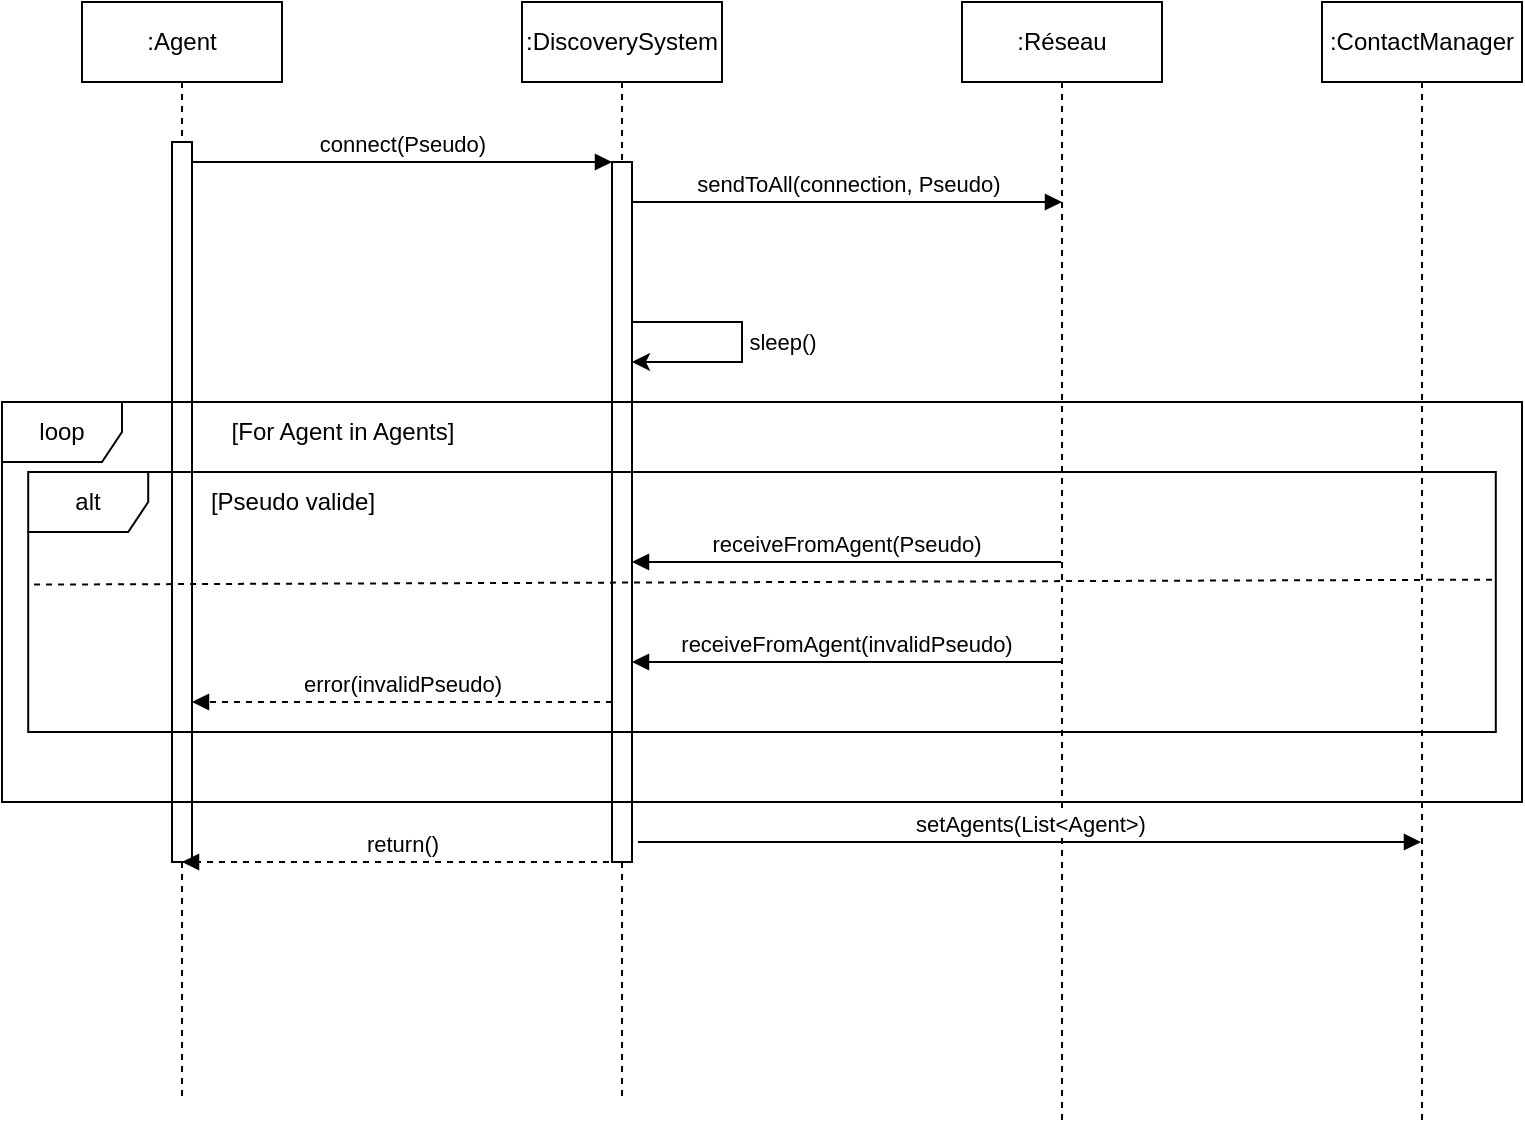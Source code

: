 <mxfile version="22.0.8" type="github">
  <diagram name="Page-1" id="2YBvvXClWsGukQMizWep">
    <mxGraphModel dx="1434" dy="737" grid="1" gridSize="10" guides="1" tooltips="1" connect="1" arrows="1" fold="1" page="1" pageScale="1" pageWidth="850" pageHeight="1100" math="0" shadow="0">
      <root>
        <mxCell id="0" />
        <mxCell id="1" parent="0" />
        <mxCell id="cc4XYzGoG_5n-Fmv61_O-27" value="" style="html=1;points=[];perimeter=orthogonalPerimeter;outlineConnect=0;targetShapes=umlLifeline;portConstraint=eastwest;newEdgeStyle={&quot;edgeStyle&quot;:&quot;elbowEdgeStyle&quot;,&quot;elbow&quot;:&quot;vertical&quot;,&quot;curved&quot;:0,&quot;rounded&quot;:0};" parent="1" vertex="1">
          <mxGeometry x="305" y="180" width="10" height="60" as="geometry" />
        </mxCell>
        <mxCell id="aM9ryv3xv72pqoxQDRHE-1" value=":Agent" style="shape=umlLifeline;perimeter=lifelinePerimeter;whiteSpace=wrap;html=1;container=0;dropTarget=0;collapsible=0;recursiveResize=0;outlineConnect=0;portConstraint=eastwest;newEdgeStyle={&quot;edgeStyle&quot;:&quot;elbowEdgeStyle&quot;,&quot;elbow&quot;:&quot;vertical&quot;,&quot;curved&quot;:0,&quot;rounded&quot;:0};" parent="1" vertex="1">
          <mxGeometry x="40" y="40" width="100" height="550" as="geometry" />
        </mxCell>
        <mxCell id="aM9ryv3xv72pqoxQDRHE-2" value="" style="html=1;points=[];perimeter=orthogonalPerimeter;outlineConnect=0;targetShapes=umlLifeline;portConstraint=eastwest;newEdgeStyle={&quot;edgeStyle&quot;:&quot;elbowEdgeStyle&quot;,&quot;elbow&quot;:&quot;vertical&quot;,&quot;curved&quot;:0,&quot;rounded&quot;:0};" parent="aM9ryv3xv72pqoxQDRHE-1" vertex="1">
          <mxGeometry x="45" y="70" width="10" height="360" as="geometry" />
        </mxCell>
        <mxCell id="aM9ryv3xv72pqoxQDRHE-5" value=":DiscoverySystem" style="shape=umlLifeline;perimeter=lifelinePerimeter;whiteSpace=wrap;html=1;container=0;dropTarget=0;collapsible=0;recursiveResize=0;outlineConnect=0;portConstraint=eastwest;newEdgeStyle={&quot;edgeStyle&quot;:&quot;elbowEdgeStyle&quot;,&quot;elbow&quot;:&quot;vertical&quot;,&quot;curved&quot;:0,&quot;rounded&quot;:0};" parent="1" vertex="1">
          <mxGeometry x="260" y="40" width="100" height="550" as="geometry" />
        </mxCell>
        <mxCell id="aM9ryv3xv72pqoxQDRHE-6" value="" style="html=1;points=[];perimeter=orthogonalPerimeter;outlineConnect=0;targetShapes=umlLifeline;portConstraint=eastwest;newEdgeStyle={&quot;edgeStyle&quot;:&quot;elbowEdgeStyle&quot;,&quot;elbow&quot;:&quot;vertical&quot;,&quot;curved&quot;:0,&quot;rounded&quot;:0};" parent="aM9ryv3xv72pqoxQDRHE-5" vertex="1">
          <mxGeometry x="45" y="80" width="10" height="350" as="geometry" />
        </mxCell>
        <mxCell id="aM9ryv3xv72pqoxQDRHE-7" value="connect(Pseudo)" style="html=1;verticalAlign=bottom;endArrow=block;edgeStyle=elbowEdgeStyle;elbow=vertical;curved=0;rounded=0;" parent="1" source="aM9ryv3xv72pqoxQDRHE-2" target="aM9ryv3xv72pqoxQDRHE-6" edge="1">
          <mxGeometry relative="1" as="geometry">
            <mxPoint x="195" y="130" as="sourcePoint" />
            <Array as="points">
              <mxPoint x="180" y="120" />
            </Array>
          </mxGeometry>
        </mxCell>
        <mxCell id="cc4XYzGoG_5n-Fmv61_O-1" value=":Réseau" style="shape=umlLifeline;perimeter=lifelinePerimeter;whiteSpace=wrap;html=1;container=0;dropTarget=0;collapsible=0;recursiveResize=0;outlineConnect=0;portConstraint=eastwest;newEdgeStyle={&quot;edgeStyle&quot;:&quot;elbowEdgeStyle&quot;,&quot;elbow&quot;:&quot;vertical&quot;,&quot;curved&quot;:0,&quot;rounded&quot;:0};" parent="1" vertex="1">
          <mxGeometry x="480" y="40" width="100" height="560" as="geometry" />
        </mxCell>
        <mxCell id="cc4XYzGoG_5n-Fmv61_O-3" value="sendToAll(connection, Pseudo)" style="html=1;verticalAlign=bottom;endArrow=block;edgeStyle=elbowEdgeStyle;elbow=vertical;curved=0;rounded=0;" parent="1" edge="1">
          <mxGeometry relative="1" as="geometry">
            <mxPoint x="315" y="140" as="sourcePoint" />
            <Array as="points">
              <mxPoint x="405" y="140" />
            </Array>
            <mxPoint x="530" y="140" as="targetPoint" />
          </mxGeometry>
        </mxCell>
        <mxCell id="cc4XYzGoG_5n-Fmv61_O-26" value="" style="endArrow=classic;html=1;rounded=0;elbow=vertical;" parent="1" source="cc4XYzGoG_5n-Fmv61_O-27" target="cc4XYzGoG_5n-Fmv61_O-27" edge="1">
          <mxGeometry width="50" height="50" relative="1" as="geometry">
            <mxPoint x="309.837" y="210" as="sourcePoint" />
            <mxPoint x="430.17" y="210" as="targetPoint" />
            <Array as="points">
              <mxPoint x="370" y="210" />
            </Array>
          </mxGeometry>
        </mxCell>
        <mxCell id="cc4XYzGoG_5n-Fmv61_O-30" value="sleep()" style="edgeLabel;html=1;align=center;verticalAlign=middle;resizable=0;points=[];" parent="cc4XYzGoG_5n-Fmv61_O-26" vertex="1" connectable="0">
          <mxGeometry x="0.2" relative="1" as="geometry">
            <mxPoint x="23" y="-10" as="offset" />
          </mxGeometry>
        </mxCell>
        <mxCell id="cc4XYzGoG_5n-Fmv61_O-31" value="" style="group" parent="1" vertex="1" connectable="0">
          <mxGeometry y="240" width="760" height="210" as="geometry" />
        </mxCell>
        <mxCell id="cc4XYzGoG_5n-Fmv61_O-7" value="loop" style="shape=umlFrame;whiteSpace=wrap;html=1;pointerEvents=0;movable=1;resizable=1;rotatable=1;deletable=1;editable=1;locked=0;connectable=1;" parent="cc4XYzGoG_5n-Fmv61_O-31" vertex="1">
          <mxGeometry width="760.0" height="200" as="geometry" />
        </mxCell>
        <mxCell id="cc4XYzGoG_5n-Fmv61_O-8" value="[For Agent in Agents]" style="text;html=1;align=center;verticalAlign=middle;resizable=1;points=[];autosize=1;strokeColor=none;fillColor=none;movable=1;rotatable=1;deletable=1;editable=1;locked=0;connectable=1;" parent="cc4XYzGoG_5n-Fmv61_O-31" vertex="1">
          <mxGeometry x="78.621" width="183.448" height="30" as="geometry" />
        </mxCell>
        <mxCell id="cc4XYzGoG_5n-Fmv61_O-16" value="" style="group" parent="cc4XYzGoG_5n-Fmv61_O-31" vertex="1" connectable="0">
          <mxGeometry width="760.0" height="210" as="geometry" />
        </mxCell>
        <mxCell id="cc4XYzGoG_5n-Fmv61_O-19" value="" style="line;strokeWidth=1;fillColor=none;align=left;verticalAlign=middle;spacingTop=-1;spacingLeft=3;spacingRight=3;rotatable=0;labelPosition=right;points=[];portConstraint=eastwest;strokeColor=inherit;" parent="cc4XYzGoG_5n-Fmv61_O-16" vertex="1">
          <mxGeometry x="117.931" y="96" width="131.034" height="8" as="geometry" />
        </mxCell>
        <mxCell id="cc4XYzGoG_5n-Fmv61_O-9" value="alt" style="shape=umlFrame;whiteSpace=wrap;html=1;pointerEvents=0;" parent="cc4XYzGoG_5n-Fmv61_O-16" vertex="1">
          <mxGeometry x="13.103" y="35" width="733.793" height="130" as="geometry" />
        </mxCell>
        <mxCell id="cc4XYzGoG_5n-Fmv61_O-22" value="" style="endArrow=none;html=1;rounded=0;exitX=0.004;exitY=0.433;exitDx=0;exitDy=0;exitPerimeter=0;entryX=0.998;entryY=0.414;entryDx=0;entryDy=0;entryPerimeter=0;dashed=1;strokeWidth=1;" parent="cc4XYzGoG_5n-Fmv61_O-16" source="cc4XYzGoG_5n-Fmv61_O-9" target="cc4XYzGoG_5n-Fmv61_O-9" edge="1">
          <mxGeometry width="50" height="50" relative="1" as="geometry">
            <mxPoint x="196.552" y="285" as="sourcePoint" />
            <mxPoint x="262.069" y="235" as="targetPoint" />
          </mxGeometry>
        </mxCell>
        <mxCell id="cc4XYzGoG_5n-Fmv61_O-33" value="[Pseudo valide]" style="text;html=1;align=center;verticalAlign=middle;resizable=0;points=[];autosize=1;strokeColor=none;fillColor=none;" parent="cc4XYzGoG_5n-Fmv61_O-16" vertex="1">
          <mxGeometry x="89.999" y="35" width="110" height="30" as="geometry" />
        </mxCell>
        <mxCell id="cc4XYzGoG_5n-Fmv61_O-34" value="receiveFromAgent(invalidPseudo)" style="html=1;verticalAlign=bottom;endArrow=block;edgeStyle=elbowEdgeStyle;elbow=vertical;curved=0;rounded=0;" parent="1" source="cc4XYzGoG_5n-Fmv61_O-1" target="aM9ryv3xv72pqoxQDRHE-6" edge="1">
          <mxGeometry relative="1" as="geometry">
            <mxPoint x="704.5" y="370.0" as="sourcePoint" />
            <Array as="points">
              <mxPoint x="420" y="370" />
            </Array>
            <mxPoint x="400" y="370.0" as="targetPoint" />
          </mxGeometry>
        </mxCell>
        <mxCell id="cc4XYzGoG_5n-Fmv61_O-39" value="return()" style="html=1;verticalAlign=bottom;endArrow=block;edgeStyle=elbowEdgeStyle;elbow=vertical;curved=0;rounded=0;dashed=1;" parent="1" source="aM9ryv3xv72pqoxQDRHE-5" target="aM9ryv3xv72pqoxQDRHE-1" edge="1">
          <mxGeometry relative="1" as="geometry">
            <mxPoint x="380" y="470" as="sourcePoint" />
            <Array as="points">
              <mxPoint x="240" y="470" />
            </Array>
            <mxPoint x="95.167" y="460.0" as="targetPoint" />
          </mxGeometry>
        </mxCell>
        <mxCell id="cc4XYzGoG_5n-Fmv61_O-24" value="receiveFromAgent(Pseudo)" style="html=1;verticalAlign=bottom;endArrow=block;edgeStyle=elbowEdgeStyle;elbow=vertical;curved=0;rounded=0;" parent="1" source="cc4XYzGoG_5n-Fmv61_O-1" target="aM9ryv3xv72pqoxQDRHE-6" edge="1">
          <mxGeometry relative="1" as="geometry">
            <mxPoint x="684.897" y="300.0" as="sourcePoint" />
            <Array as="points">
              <mxPoint x="561.789" y="300" />
            </Array>
            <mxPoint x="306.897" y="300.0" as="targetPoint" />
          </mxGeometry>
        </mxCell>
        <mxCell id="cc4XYzGoG_5n-Fmv61_O-40" value="error(invalidPseudo)" style="html=1;verticalAlign=bottom;endArrow=block;edgeStyle=elbowEdgeStyle;elbow=vertical;curved=0;rounded=0;dashed=1;" parent="1" source="aM9ryv3xv72pqoxQDRHE-6" target="aM9ryv3xv72pqoxQDRHE-2" edge="1">
          <mxGeometry relative="1" as="geometry">
            <mxPoint x="390" y="390" as="sourcePoint" />
            <Array as="points">
              <mxPoint x="240" y="390" />
            </Array>
            <mxPoint x="90" y="390" as="targetPoint" />
          </mxGeometry>
        </mxCell>
        <mxCell id="gZrCHBYVLg_YhAh_wo58-1" value=":ContactManager" style="shape=umlLifeline;perimeter=lifelinePerimeter;whiteSpace=wrap;html=1;container=0;dropTarget=0;collapsible=0;recursiveResize=0;outlineConnect=0;portConstraint=eastwest;newEdgeStyle={&quot;edgeStyle&quot;:&quot;elbowEdgeStyle&quot;,&quot;elbow&quot;:&quot;vertical&quot;,&quot;curved&quot;:0,&quot;rounded&quot;:0};" vertex="1" parent="1">
          <mxGeometry x="660" y="40" width="100" height="560" as="geometry" />
        </mxCell>
        <mxCell id="gZrCHBYVLg_YhAh_wo58-2" value="&lt;div&gt;setAgents(List&amp;lt;Agent&amp;gt;)&lt;/div&gt;" style="html=1;verticalAlign=bottom;endArrow=block;edgeStyle=elbowEdgeStyle;elbow=vertical;curved=0;rounded=0;" edge="1" parent="1" target="gZrCHBYVLg_YhAh_wo58-1">
          <mxGeometry relative="1" as="geometry">
            <mxPoint x="318" y="460" as="sourcePoint" />
            <Array as="points">
              <mxPoint x="408" y="460" />
            </Array>
            <mxPoint x="533" y="460" as="targetPoint" />
          </mxGeometry>
        </mxCell>
      </root>
    </mxGraphModel>
  </diagram>
</mxfile>
